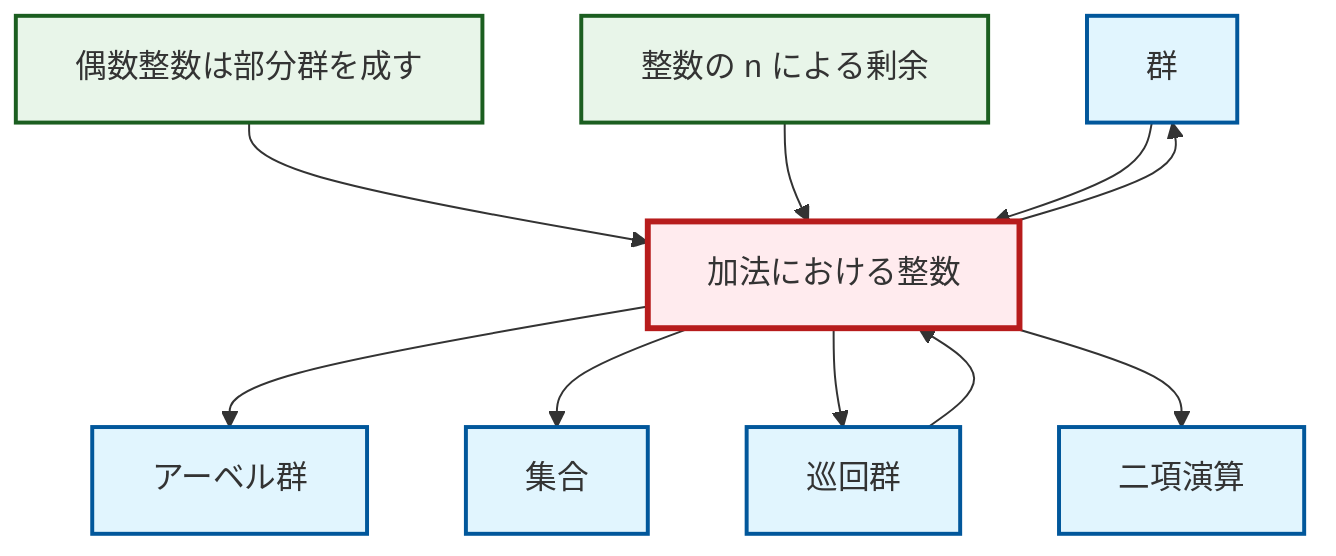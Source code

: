 graph TD
    classDef definition fill:#e1f5fe,stroke:#01579b,stroke-width:2px
    classDef theorem fill:#f3e5f5,stroke:#4a148c,stroke-width:2px
    classDef axiom fill:#fff3e0,stroke:#e65100,stroke-width:2px
    classDef example fill:#e8f5e9,stroke:#1b5e20,stroke-width:2px
    classDef current fill:#ffebee,stroke:#b71c1c,stroke-width:3px
    def-group["群"]:::definition
    def-binary-operation["二項演算"]:::definition
    ex-even-integers-subgroup["偶数整数は部分群を成す"]:::example
    def-set["集合"]:::definition
    def-abelian-group["アーベル群"]:::definition
    ex-quotient-integers-mod-n["整数の n による剰余"]:::example
    ex-integers-addition["加法における整数"]:::example
    def-cyclic-group["巡回群"]:::definition
    ex-integers-addition --> def-abelian-group
    ex-integers-addition --> def-set
    ex-integers-addition --> def-group
    ex-even-integers-subgroup --> ex-integers-addition
    ex-integers-addition --> def-cyclic-group
    def-cyclic-group --> ex-integers-addition
    ex-quotient-integers-mod-n --> ex-integers-addition
    def-group --> ex-integers-addition
    ex-integers-addition --> def-binary-operation
    class ex-integers-addition current